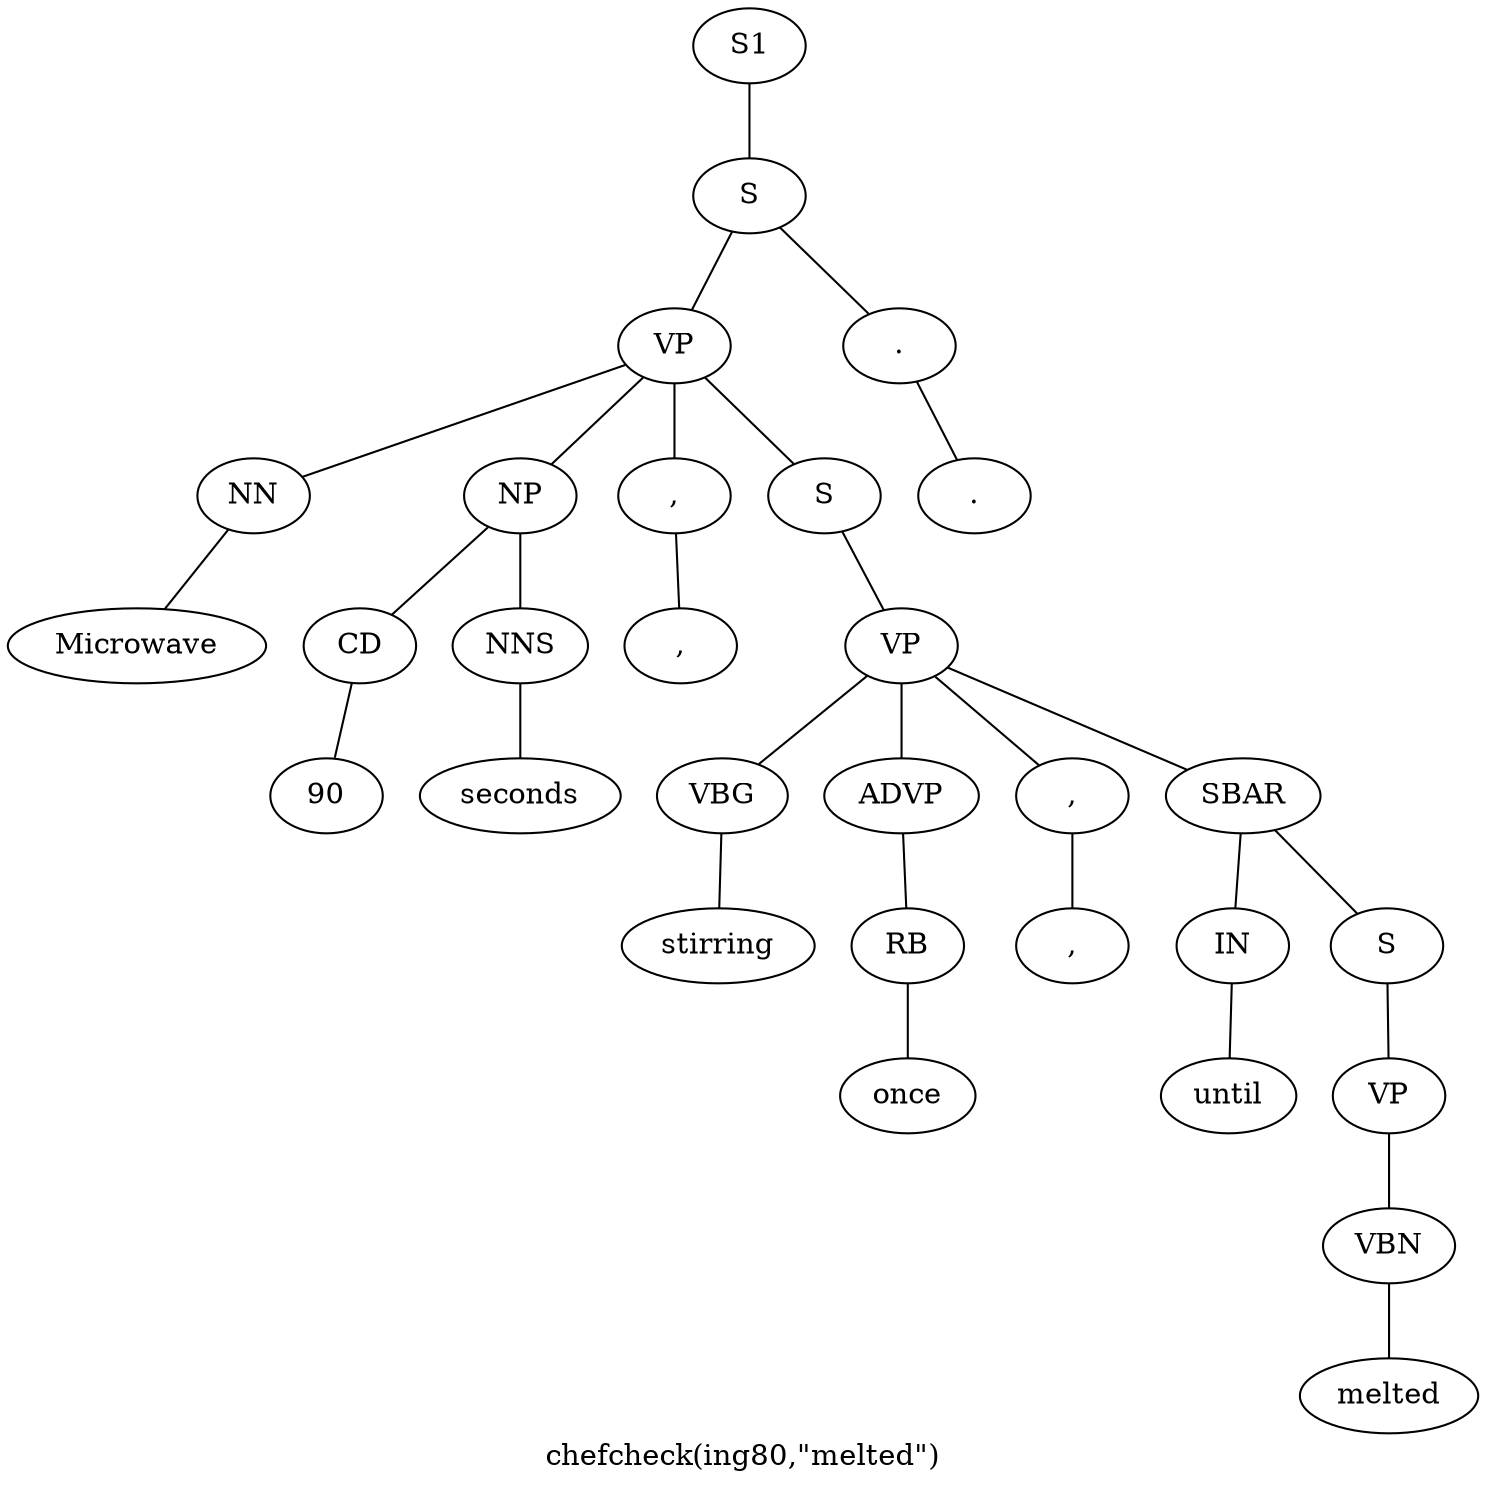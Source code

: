 graph SyntaxGraph {
	label = "chefcheck(ing80,\"melted\")";
	Node0 [label="S1"];
	Node1 [label="S"];
	Node2 [label="VP"];
	Node3 [label="NN"];
	Node4 [label="Microwave"];
	Node5 [label="NP"];
	Node6 [label="CD"];
	Node7 [label="90"];
	Node8 [label="NNS"];
	Node9 [label="seconds"];
	Node10 [label=","];
	Node11 [label=","];
	Node12 [label="S"];
	Node13 [label="VP"];
	Node14 [label="VBG"];
	Node15 [label="stirring"];
	Node16 [label="ADVP"];
	Node17 [label="RB"];
	Node18 [label="once"];
	Node19 [label=","];
	Node20 [label=","];
	Node21 [label="SBAR"];
	Node22 [label="IN"];
	Node23 [label="until"];
	Node24 [label="S"];
	Node25 [label="VP"];
	Node26 [label="VBN"];
	Node27 [label="melted"];
	Node28 [label="."];
	Node29 [label="."];

	Node0 -- Node1;
	Node1 -- Node2;
	Node1 -- Node28;
	Node2 -- Node3;
	Node2 -- Node5;
	Node2 -- Node10;
	Node2 -- Node12;
	Node3 -- Node4;
	Node5 -- Node6;
	Node5 -- Node8;
	Node6 -- Node7;
	Node8 -- Node9;
	Node10 -- Node11;
	Node12 -- Node13;
	Node13 -- Node14;
	Node13 -- Node16;
	Node13 -- Node19;
	Node13 -- Node21;
	Node14 -- Node15;
	Node16 -- Node17;
	Node17 -- Node18;
	Node19 -- Node20;
	Node21 -- Node22;
	Node21 -- Node24;
	Node22 -- Node23;
	Node24 -- Node25;
	Node25 -- Node26;
	Node26 -- Node27;
	Node28 -- Node29;
}